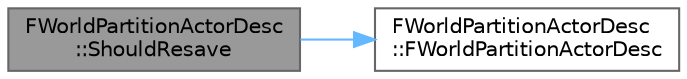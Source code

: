 digraph "FWorldPartitionActorDesc::ShouldResave"
{
 // INTERACTIVE_SVG=YES
 // LATEX_PDF_SIZE
  bgcolor="transparent";
  edge [fontname=Helvetica,fontsize=10,labelfontname=Helvetica,labelfontsize=10];
  node [fontname=Helvetica,fontsize=10,shape=box,height=0.2,width=0.4];
  rankdir="LR";
  Node1 [id="Node000001",label="FWorldPartitionActorDesc\l::ShouldResave",height=0.2,width=0.4,color="gray40", fillcolor="grey60", style="filled", fontcolor="black",tooltip="Returns true if resaving this actor will have an impact on streaming generation."];
  Node1 -> Node2 [id="edge1_Node000001_Node000002",color="steelblue1",style="solid",tooltip=" "];
  Node2 [id="Node000002",label="FWorldPartitionActorDesc\l::FWorldPartitionActorDesc",height=0.2,width=0.4,color="grey40", fillcolor="white", style="filled",URL="$da/d0e/classFWorldPartitionActorDesc.html#a8a8e673f6b65f8504d26cfea79ac6830",tooltip=" "];
}
